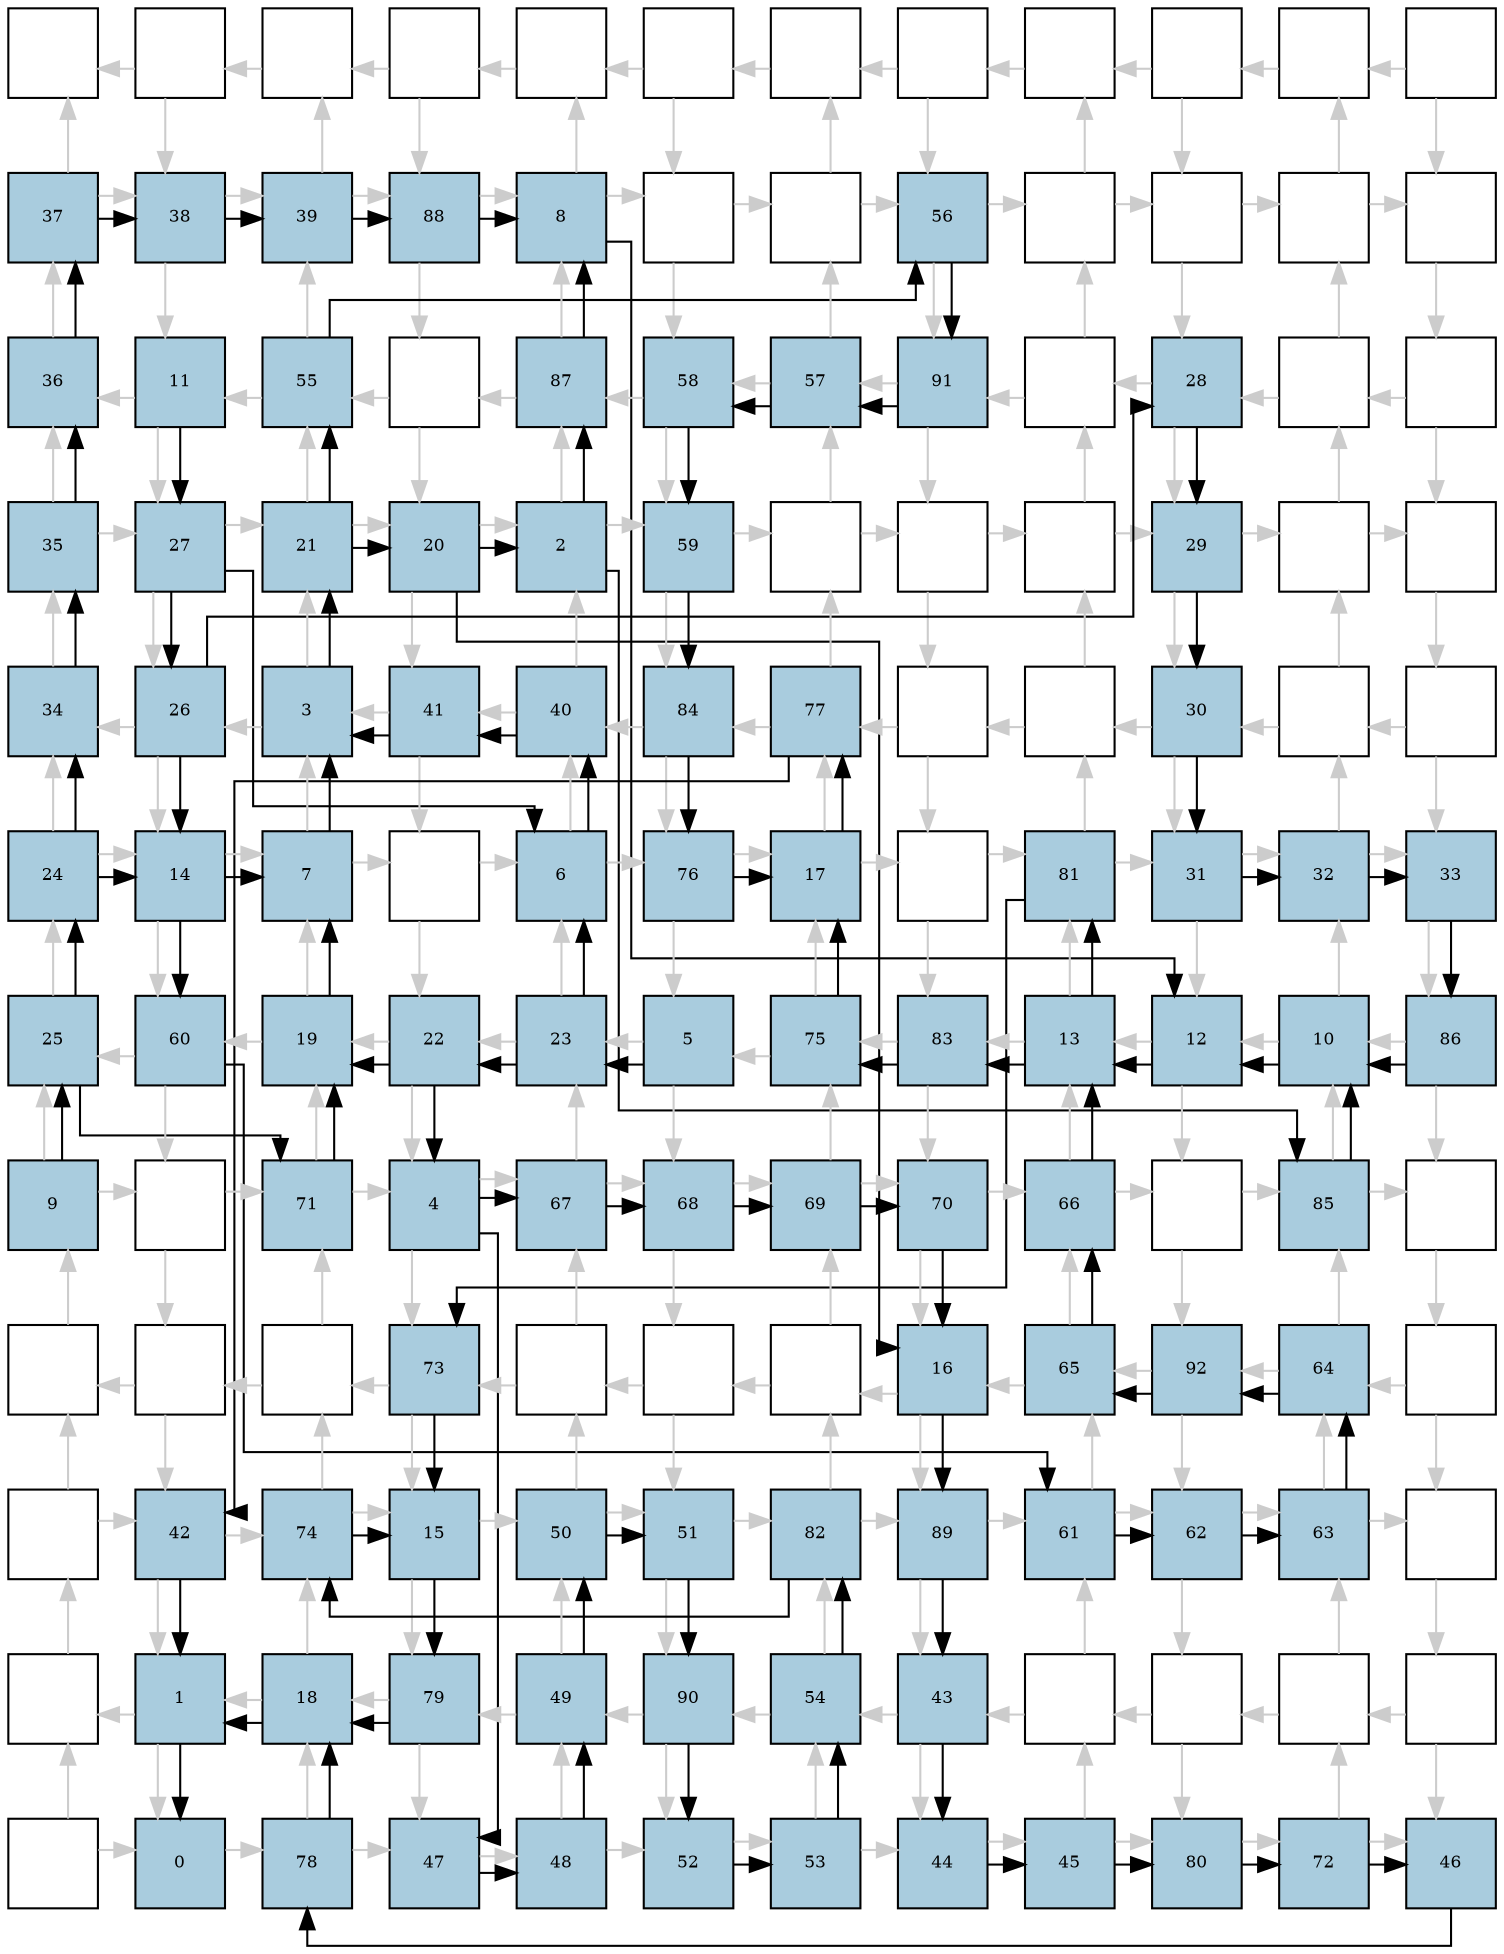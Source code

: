 digraph layout{
rankdir=TB; 

splines=ortho; 

node [style=filled shape=square fixedsize=true width=0.6];
0[label="", fontsize=8, fillcolor="#ffffff"];
1[label="", fontsize=8, fillcolor="#ffffff"];
2[label="", fontsize=8, fillcolor="#ffffff"];
3[label="", fontsize=8, fillcolor="#ffffff"];
4[label="", fontsize=8, fillcolor="#ffffff"];
5[label="", fontsize=8, fillcolor="#ffffff"];
6[label="", fontsize=8, fillcolor="#ffffff"];
7[label="", fontsize=8, fillcolor="#ffffff"];
8[label="", fontsize=8, fillcolor="#ffffff"];
9[label="", fontsize=8, fillcolor="#ffffff"];
10[label="", fontsize=8, fillcolor="#ffffff"];
11[label="", fontsize=8, fillcolor="#ffffff"];
12[label="37", fontsize=8, fillcolor="#a9ccde"];
13[label="38", fontsize=8, fillcolor="#a9ccde"];
14[label="39", fontsize=8, fillcolor="#a9ccde"];
15[label="88", fontsize=8, fillcolor="#a9ccde"];
16[label="8", fontsize=8, fillcolor="#a9ccde"];
17[label="", fontsize=8, fillcolor="#ffffff"];
18[label="", fontsize=8, fillcolor="#ffffff"];
19[label="56", fontsize=8, fillcolor="#a9ccde"];
20[label="", fontsize=8, fillcolor="#ffffff"];
21[label="", fontsize=8, fillcolor="#ffffff"];
22[label="", fontsize=8, fillcolor="#ffffff"];
23[label="", fontsize=8, fillcolor="#ffffff"];
24[label="36", fontsize=8, fillcolor="#a9ccde"];
25[label="11", fontsize=8, fillcolor="#a9ccde"];
26[label="55", fontsize=8, fillcolor="#a9ccde"];
27[label="", fontsize=8, fillcolor="#ffffff"];
28[label="87", fontsize=8, fillcolor="#a9ccde"];
29[label="58", fontsize=8, fillcolor="#a9ccde"];
30[label="57", fontsize=8, fillcolor="#a9ccde"];
31[label="91", fontsize=8, fillcolor="#a9ccde"];
32[label="", fontsize=8, fillcolor="#ffffff"];
33[label="28", fontsize=8, fillcolor="#a9ccde"];
34[label="", fontsize=8, fillcolor="#ffffff"];
35[label="", fontsize=8, fillcolor="#ffffff"];
36[label="35", fontsize=8, fillcolor="#a9ccde"];
37[label="27", fontsize=8, fillcolor="#a9ccde"];
38[label="21", fontsize=8, fillcolor="#a9ccde"];
39[label="20", fontsize=8, fillcolor="#a9ccde"];
40[label="2", fontsize=8, fillcolor="#a9ccde"];
41[label="59", fontsize=8, fillcolor="#a9ccde"];
42[label="", fontsize=8, fillcolor="#ffffff"];
43[label="", fontsize=8, fillcolor="#ffffff"];
44[label="", fontsize=8, fillcolor="#ffffff"];
45[label="29", fontsize=8, fillcolor="#a9ccde"];
46[label="", fontsize=8, fillcolor="#ffffff"];
47[label="", fontsize=8, fillcolor="#ffffff"];
48[label="34", fontsize=8, fillcolor="#a9ccde"];
49[label="26", fontsize=8, fillcolor="#a9ccde"];
50[label="3", fontsize=8, fillcolor="#a9ccde"];
51[label="41", fontsize=8, fillcolor="#a9ccde"];
52[label="40", fontsize=8, fillcolor="#a9ccde"];
53[label="84", fontsize=8, fillcolor="#a9ccde"];
54[label="77", fontsize=8, fillcolor="#a9ccde"];
55[label="", fontsize=8, fillcolor="#ffffff"];
56[label="", fontsize=8, fillcolor="#ffffff"];
57[label="30", fontsize=8, fillcolor="#a9ccde"];
58[label="", fontsize=8, fillcolor="#ffffff"];
59[label="", fontsize=8, fillcolor="#ffffff"];
60[label="24", fontsize=8, fillcolor="#a9ccde"];
61[label="14", fontsize=8, fillcolor="#a9ccde"];
62[label="7", fontsize=8, fillcolor="#a9ccde"];
63[label="", fontsize=8, fillcolor="#ffffff"];
64[label="6", fontsize=8, fillcolor="#a9ccde"];
65[label="76", fontsize=8, fillcolor="#a9ccde"];
66[label="17", fontsize=8, fillcolor="#a9ccde"];
67[label="", fontsize=8, fillcolor="#ffffff"];
68[label="81", fontsize=8, fillcolor="#a9ccde"];
69[label="31", fontsize=8, fillcolor="#a9ccde"];
70[label="32", fontsize=8, fillcolor="#a9ccde"];
71[label="33", fontsize=8, fillcolor="#a9ccde"];
72[label="25", fontsize=8, fillcolor="#a9ccde"];
73[label="60", fontsize=8, fillcolor="#a9ccde"];
74[label="19", fontsize=8, fillcolor="#a9ccde"];
75[label="22", fontsize=8, fillcolor="#a9ccde"];
76[label="23", fontsize=8, fillcolor="#a9ccde"];
77[label="5", fontsize=8, fillcolor="#a9ccde"];
78[label="75", fontsize=8, fillcolor="#a9ccde"];
79[label="83", fontsize=8, fillcolor="#a9ccde"];
80[label="13", fontsize=8, fillcolor="#a9ccde"];
81[label="12", fontsize=8, fillcolor="#a9ccde"];
82[label="10", fontsize=8, fillcolor="#a9ccde"];
83[label="86", fontsize=8, fillcolor="#a9ccde"];
84[label="9", fontsize=8, fillcolor="#a9ccde"];
85[label="", fontsize=8, fillcolor="#ffffff"];
86[label="71", fontsize=8, fillcolor="#a9ccde"];
87[label="4", fontsize=8, fillcolor="#a9ccde"];
88[label="67", fontsize=8, fillcolor="#a9ccde"];
89[label="68", fontsize=8, fillcolor="#a9ccde"];
90[label="69", fontsize=8, fillcolor="#a9ccde"];
91[label="70", fontsize=8, fillcolor="#a9ccde"];
92[label="66", fontsize=8, fillcolor="#a9ccde"];
93[label="", fontsize=8, fillcolor="#ffffff"];
94[label="85", fontsize=8, fillcolor="#a9ccde"];
95[label="", fontsize=8, fillcolor="#ffffff"];
96[label="", fontsize=8, fillcolor="#ffffff"];
97[label="", fontsize=8, fillcolor="#ffffff"];
98[label="", fontsize=8, fillcolor="#ffffff"];
99[label="73", fontsize=8, fillcolor="#a9ccde"];
100[label="", fontsize=8, fillcolor="#ffffff"];
101[label="", fontsize=8, fillcolor="#ffffff"];
102[label="", fontsize=8, fillcolor="#ffffff"];
103[label="16", fontsize=8, fillcolor="#a9ccde"];
104[label="65", fontsize=8, fillcolor="#a9ccde"];
105[label="92", fontsize=8, fillcolor="#a9ccde"];
106[label="64", fontsize=8, fillcolor="#a9ccde"];
107[label="", fontsize=8, fillcolor="#ffffff"];
108[label="", fontsize=8, fillcolor="#ffffff"];
109[label="42", fontsize=8, fillcolor="#a9ccde"];
110[label="74", fontsize=8, fillcolor="#a9ccde"];
111[label="15", fontsize=8, fillcolor="#a9ccde"];
112[label="50", fontsize=8, fillcolor="#a9ccde"];
113[label="51", fontsize=8, fillcolor="#a9ccde"];
114[label="82", fontsize=8, fillcolor="#a9ccde"];
115[label="89", fontsize=8, fillcolor="#a9ccde"];
116[label="61", fontsize=8, fillcolor="#a9ccde"];
117[label="62", fontsize=8, fillcolor="#a9ccde"];
118[label="63", fontsize=8, fillcolor="#a9ccde"];
119[label="", fontsize=8, fillcolor="#ffffff"];
120[label="", fontsize=8, fillcolor="#ffffff"];
121[label="1", fontsize=8, fillcolor="#a9ccde"];
122[label="18", fontsize=8, fillcolor="#a9ccde"];
123[label="79", fontsize=8, fillcolor="#a9ccde"];
124[label="49", fontsize=8, fillcolor="#a9ccde"];
125[label="90", fontsize=8, fillcolor="#a9ccde"];
126[label="54", fontsize=8, fillcolor="#a9ccde"];
127[label="43", fontsize=8, fillcolor="#a9ccde"];
128[label="", fontsize=8, fillcolor="#ffffff"];
129[label="", fontsize=8, fillcolor="#ffffff"];
130[label="", fontsize=8, fillcolor="#ffffff"];
131[label="", fontsize=8, fillcolor="#ffffff"];
132[label="", fontsize=8, fillcolor="#ffffff"];
133[label="0", fontsize=8, fillcolor="#a9ccde"];
134[label="78", fontsize=8, fillcolor="#a9ccde"];
135[label="47", fontsize=8, fillcolor="#a9ccde"];
136[label="48", fontsize=8, fillcolor="#a9ccde"];
137[label="52", fontsize=8, fillcolor="#a9ccde"];
138[label="53", fontsize=8, fillcolor="#a9ccde"];
139[label="44", fontsize=8, fillcolor="#a9ccde"];
140[label="45", fontsize=8, fillcolor="#a9ccde"];
141[label="80", fontsize=8, fillcolor="#a9ccde"];
142[label="72", fontsize=8, fillcolor="#a9ccde"];
143[label="46", fontsize=8, fillcolor="#a9ccde"];
edge [constraint=false, style=vis];
1 -> 0 [color="#cccccc"];
1 -> 13 [color="#cccccc"];
2 -> 1 [color="#cccccc"];
3 -> 2 [color="#cccccc"];
3 -> 15 [color="#cccccc"];
4 -> 3 [color="#cccccc"];
5 -> 4 [color="#cccccc"];
5 -> 17 [color="#cccccc"];
6 -> 5 [color="#cccccc"];
7 -> 6 [color="#cccccc"];
7 -> 19 [color="#cccccc"];
8 -> 7 [color="#cccccc"];
9 -> 8 [color="#cccccc"];
9 -> 21 [color="#cccccc"];
10 -> 9 [color="#cccccc"];
11 -> 10 [color="#cccccc"];
11 -> 23 [color="#cccccc"];
12 -> 13 [color="#cccccc"];
12 -> 0 [color="#cccccc"];
13 -> 25 [color="#cccccc"];
13 -> 14 [color="#cccccc"];
14 -> 15 [color="#cccccc"];
14 -> 2 [color="#cccccc"];
15 -> 27 [color="#cccccc"];
15 -> 16 [color="#cccccc"];
16 -> 17 [color="#cccccc"];
16 -> 4 [color="#cccccc"];
17 -> 29 [color="#cccccc"];
17 -> 18 [color="#cccccc"];
18 -> 19 [color="#cccccc"];
18 -> 6 [color="#cccccc"];
19 -> 31 [color="#cccccc"];
19 -> 20 [color="#cccccc"];
20 -> 21 [color="#cccccc"];
20 -> 8 [color="#cccccc"];
21 -> 33 [color="#cccccc"];
21 -> 22 [color="#cccccc"];
22 -> 23 [color="#cccccc"];
22 -> 10 [color="#cccccc"];
23 -> 35 [color="#cccccc"];
24 -> 12 [color="#cccccc"];
25 -> 24 [color="#cccccc"];
25 -> 37 [color="#cccccc"];
26 -> 14 [color="#cccccc"];
26 -> 25 [color="#cccccc"];
27 -> 26 [color="#cccccc"];
27 -> 39 [color="#cccccc"];
28 -> 16 [color="#cccccc"];
28 -> 27 [color="#cccccc"];
29 -> 28 [color="#cccccc"];
29 -> 41 [color="#cccccc"];
30 -> 18 [color="#cccccc"];
30 -> 29 [color="#cccccc"];
31 -> 30 [color="#cccccc"];
31 -> 43 [color="#cccccc"];
32 -> 20 [color="#cccccc"];
32 -> 31 [color="#cccccc"];
33 -> 32 [color="#cccccc"];
33 -> 45 [color="#cccccc"];
34 -> 22 [color="#cccccc"];
34 -> 33 [color="#cccccc"];
35 -> 34 [color="#cccccc"];
35 -> 47 [color="#cccccc"];
36 -> 37 [color="#cccccc"];
36 -> 24 [color="#cccccc"];
37 -> 49 [color="#cccccc"];
37 -> 38 [color="#cccccc"];
38 -> 39 [color="#cccccc"];
38 -> 26 [color="#cccccc"];
39 -> 51 [color="#cccccc"];
39 -> 40 [color="#cccccc"];
40 -> 41 [color="#cccccc"];
40 -> 28 [color="#cccccc"];
41 -> 53 [color="#cccccc"];
41 -> 42 [color="#cccccc"];
42 -> 43 [color="#cccccc"];
42 -> 30 [color="#cccccc"];
43 -> 55 [color="#cccccc"];
43 -> 44 [color="#cccccc"];
44 -> 45 [color="#cccccc"];
44 -> 32 [color="#cccccc"];
45 -> 57 [color="#cccccc"];
45 -> 46 [color="#cccccc"];
46 -> 47 [color="#cccccc"];
46 -> 34 [color="#cccccc"];
47 -> 59 [color="#cccccc"];
48 -> 36 [color="#cccccc"];
49 -> 48 [color="#cccccc"];
49 -> 61 [color="#cccccc"];
50 -> 38 [color="#cccccc"];
50 -> 49 [color="#cccccc"];
51 -> 50 [color="#cccccc"];
51 -> 63 [color="#cccccc"];
52 -> 40 [color="#cccccc"];
52 -> 51 [color="#cccccc"];
53 -> 52 [color="#cccccc"];
53 -> 65 [color="#cccccc"];
54 -> 42 [color="#cccccc"];
54 -> 53 [color="#cccccc"];
55 -> 54 [color="#cccccc"];
55 -> 67 [color="#cccccc"];
56 -> 44 [color="#cccccc"];
56 -> 55 [color="#cccccc"];
57 -> 56 [color="#cccccc"];
57 -> 69 [color="#cccccc"];
58 -> 46 [color="#cccccc"];
58 -> 57 [color="#cccccc"];
59 -> 58 [color="#cccccc"];
59 -> 71 [color="#cccccc"];
60 -> 61 [color="#cccccc"];
60 -> 48 [color="#cccccc"];
61 -> 73 [color="#cccccc"];
61 -> 62 [color="#cccccc"];
62 -> 63 [color="#cccccc"];
62 -> 50 [color="#cccccc"];
63 -> 75 [color="#cccccc"];
63 -> 64 [color="#cccccc"];
64 -> 65 [color="#cccccc"];
64 -> 52 [color="#cccccc"];
65 -> 77 [color="#cccccc"];
65 -> 66 [color="#cccccc"];
66 -> 67 [color="#cccccc"];
66 -> 54 [color="#cccccc"];
67 -> 79 [color="#cccccc"];
67 -> 68 [color="#cccccc"];
68 -> 69 [color="#cccccc"];
68 -> 56 [color="#cccccc"];
69 -> 81 [color="#cccccc"];
69 -> 70 [color="#cccccc"];
70 -> 71 [color="#cccccc"];
70 -> 58 [color="#cccccc"];
71 -> 83 [color="#cccccc"];
72 -> 60 [color="#cccccc"];
73 -> 72 [color="#cccccc"];
73 -> 85 [color="#cccccc"];
74 -> 62 [color="#cccccc"];
74 -> 73 [color="#cccccc"];
75 -> 74 [color="#cccccc"];
75 -> 87 [color="#cccccc"];
76 -> 64 [color="#cccccc"];
76 -> 75 [color="#cccccc"];
77 -> 76 [color="#cccccc"];
77 -> 89 [color="#cccccc"];
78 -> 66 [color="#cccccc"];
78 -> 77 [color="#cccccc"];
79 -> 78 [color="#cccccc"];
79 -> 91 [color="#cccccc"];
80 -> 68 [color="#cccccc"];
80 -> 79 [color="#cccccc"];
81 -> 80 [color="#cccccc"];
81 -> 93 [color="#cccccc"];
82 -> 70 [color="#cccccc"];
82 -> 81 [color="#cccccc"];
83 -> 82 [color="#cccccc"];
83 -> 95 [color="#cccccc"];
84 -> 85 [color="#cccccc"];
84 -> 72 [color="#cccccc"];
85 -> 97 [color="#cccccc"];
85 -> 86 [color="#cccccc"];
86 -> 87 [color="#cccccc"];
86 -> 74 [color="#cccccc"];
87 -> 99 [color="#cccccc"];
87 -> 88 [color="#cccccc"];
88 -> 89 [color="#cccccc"];
88 -> 76 [color="#cccccc"];
89 -> 101 [color="#cccccc"];
89 -> 90 [color="#cccccc"];
90 -> 91 [color="#cccccc"];
90 -> 78 [color="#cccccc"];
91 -> 103 [color="#cccccc"];
91 -> 92 [color="#cccccc"];
92 -> 93 [color="#cccccc"];
92 -> 80 [color="#cccccc"];
93 -> 105 [color="#cccccc"];
93 -> 94 [color="#cccccc"];
94 -> 95 [color="#cccccc"];
94 -> 82 [color="#cccccc"];
95 -> 107 [color="#cccccc"];
96 -> 84 [color="#cccccc"];
97 -> 96 [color="#cccccc"];
97 -> 109 [color="#cccccc"];
98 -> 86 [color="#cccccc"];
98 -> 97 [color="#cccccc"];
99 -> 98 [color="#cccccc"];
99 -> 111 [color="#cccccc"];
100 -> 88 [color="#cccccc"];
100 -> 99 [color="#cccccc"];
101 -> 100 [color="#cccccc"];
101 -> 113 [color="#cccccc"];
102 -> 90 [color="#cccccc"];
102 -> 101 [color="#cccccc"];
103 -> 102 [color="#cccccc"];
103 -> 115 [color="#cccccc"];
104 -> 92 [color="#cccccc"];
104 -> 103 [color="#cccccc"];
105 -> 104 [color="#cccccc"];
105 -> 117 [color="#cccccc"];
106 -> 94 [color="#cccccc"];
106 -> 105 [color="#cccccc"];
107 -> 106 [color="#cccccc"];
107 -> 119 [color="#cccccc"];
108 -> 109 [color="#cccccc"];
108 -> 96 [color="#cccccc"];
109 -> 121 [color="#cccccc"];
109 -> 110 [color="#cccccc"];
110 -> 111 [color="#cccccc"];
110 -> 98 [color="#cccccc"];
111 -> 123 [color="#cccccc"];
111 -> 112 [color="#cccccc"];
112 -> 113 [color="#cccccc"];
112 -> 100 [color="#cccccc"];
113 -> 125 [color="#cccccc"];
113 -> 114 [color="#cccccc"];
114 -> 115 [color="#cccccc"];
114 -> 102 [color="#cccccc"];
115 -> 127 [color="#cccccc"];
115 -> 116 [color="#cccccc"];
116 -> 117 [color="#cccccc"];
116 -> 104 [color="#cccccc"];
117 -> 129 [color="#cccccc"];
117 -> 118 [color="#cccccc"];
118 -> 119 [color="#cccccc"];
118 -> 106 [color="#cccccc"];
119 -> 131 [color="#cccccc"];
120 -> 108 [color="#cccccc"];
121 -> 120 [color="#cccccc"];
121 -> 133 [color="#cccccc"];
122 -> 110 [color="#cccccc"];
122 -> 121 [color="#cccccc"];
123 -> 122 [color="#cccccc"];
123 -> 135 [color="#cccccc"];
124 -> 112 [color="#cccccc"];
124 -> 123 [color="#cccccc"];
125 -> 124 [color="#cccccc"];
125 -> 137 [color="#cccccc"];
126 -> 114 [color="#cccccc"];
126 -> 125 [color="#cccccc"];
127 -> 126 [color="#cccccc"];
127 -> 139 [color="#cccccc"];
128 -> 116 [color="#cccccc"];
128 -> 127 [color="#cccccc"];
129 -> 128 [color="#cccccc"];
129 -> 141 [color="#cccccc"];
130 -> 118 [color="#cccccc"];
130 -> 129 [color="#cccccc"];
131 -> 130 [color="#cccccc"];
131 -> 143 [color="#cccccc"];
132 -> 133 [color="#cccccc"];
132 -> 120 [color="#cccccc"];
133 -> 134 [color="#cccccc"];
134 -> 135 [color="#cccccc"];
134 -> 122 [color="#cccccc"];
135 -> 136 [color="#cccccc"];
136 -> 137 [color="#cccccc"];
136 -> 124 [color="#cccccc"];
137 -> 138 [color="#cccccc"];
138 -> 139 [color="#cccccc"];
138 -> 126 [color="#cccccc"];
139 -> 140 [color="#cccccc"];
140 -> 141 [color="#cccccc"];
140 -> 128 [color="#cccccc"];
141 -> 142 [color="#cccccc"];
142 -> 143 [color="#cccccc"];
142 -> 130 [color="#cccccc"];
16 -> 81;
82 -> 81;
25 -> 37;
37 -> 49;
84 -> 72;
72 -> 60;
60 -> 61;
49 -> 61;
40 -> 94;
94 -> 82;
49 -> 33;
33 -> 45;
45 -> 57;
57 -> 69;
69 -> 70;
70 -> 71;
71 -> 83;
83 -> 82;
40 -> 28;
28 -> 16;
60 -> 48;
48 -> 36;
36 -> 24;
24 -> 12;
12 -> 13;
13 -> 14;
14 -> 15;
15 -> 16;
64 -> 52;
52 -> 51;
51 -> 50;
62 -> 50;
77 -> 76;
76 -> 75;
76 -> 64;
37 -> 64;
74 -> 62;
61 -> 62;
38 -> 39;
122 -> 121;
66 -> 54;
54 -> 109;
109 -> 121;
103 -> 115;
115 -> 127;
127 -> 139;
139 -> 140;
140 -> 141;
141 -> 142;
142 -> 143;
143 -> 134;
134 -> 122;
111 -> 123;
123 -> 122;
80 -> 68;
68 -> 99;
99 -> 111;
87 -> 135;
135 -> 136;
136 -> 124;
124 -> 112;
112 -> 113;
113 -> 125;
125 -> 137;
137 -> 138;
138 -> 126;
126 -> 114;
114 -> 110;
110 -> 111;
39 -> 40;
80 -> 79;
79 -> 78;
78 -> 66;
38 -> 26;
26 -> 19;
19 -> 31;
31 -> 30;
30 -> 29;
29 -> 41;
41 -> 53;
53 -> 65;
65 -> 66;
75 -> 87;
121 -> 133;
61 -> 73;
73 -> 116;
116 -> 117;
117 -> 118;
118 -> 106;
106 -> 105;
105 -> 104;
104 -> 92;
92 -> 80;
81 -> 80;
39 -> 103;
87 -> 88;
88 -> 89;
89 -> 90;
90 -> 91;
91 -> 103;
50 -> 38;
75 -> 74;
72 -> 86;
86 -> 74;
edge [constraint=true, style=invis];
0 -> 12 -> 24 -> 36 -> 48 -> 60 -> 72 -> 84 -> 96 -> 108 -> 120 -> 132;
1 -> 13 -> 25 -> 37 -> 49 -> 61 -> 73 -> 85 -> 97 -> 109 -> 121 -> 133;
2 -> 14 -> 26 -> 38 -> 50 -> 62 -> 74 -> 86 -> 98 -> 110 -> 122 -> 134;
3 -> 15 -> 27 -> 39 -> 51 -> 63 -> 75 -> 87 -> 99 -> 111 -> 123 -> 135;
4 -> 16 -> 28 -> 40 -> 52 -> 64 -> 76 -> 88 -> 100 -> 112 -> 124 -> 136;
5 -> 17 -> 29 -> 41 -> 53 -> 65 -> 77 -> 89 -> 101 -> 113 -> 125 -> 137;
6 -> 18 -> 30 -> 42 -> 54 -> 66 -> 78 -> 90 -> 102 -> 114 -> 126 -> 138;
7 -> 19 -> 31 -> 43 -> 55 -> 67 -> 79 -> 91 -> 103 -> 115 -> 127 -> 139;
8 -> 20 -> 32 -> 44 -> 56 -> 68 -> 80 -> 92 -> 104 -> 116 -> 128 -> 140;
9 -> 21 -> 33 -> 45 -> 57 -> 69 -> 81 -> 93 -> 105 -> 117 -> 129 -> 141;
10 -> 22 -> 34 -> 46 -> 58 -> 70 -> 82 -> 94 -> 106 -> 118 -> 130 -> 142;
11 -> 23 -> 35 -> 47 -> 59 -> 71 -> 83 -> 95 -> 107 -> 119 -> 131 -> 143;
rank = same { 0 -> 1 -> 2 -> 3 -> 4 -> 5 -> 6 -> 7 -> 8 -> 9 -> 10 -> 11;};
rank = same { 12 -> 13 -> 14 -> 15 -> 16 -> 17 -> 18 -> 19 -> 20 -> 21 -> 22 -> 23;};
rank = same { 24 -> 25 -> 26 -> 27 -> 28 -> 29 -> 30 -> 31 -> 32 -> 33 -> 34 -> 35;};
rank = same { 36 -> 37 -> 38 -> 39 -> 40 -> 41 -> 42 -> 43 -> 44 -> 45 -> 46 -> 47;};
rank = same { 48 -> 49 -> 50 -> 51 -> 52 -> 53 -> 54 -> 55 -> 56 -> 57 -> 58 -> 59;};
rank = same { 60 -> 61 -> 62 -> 63 -> 64 -> 65 -> 66 -> 67 -> 68 -> 69 -> 70 -> 71;};
rank = same { 72 -> 73 -> 74 -> 75 -> 76 -> 77 -> 78 -> 79 -> 80 -> 81 -> 82 -> 83;};
rank = same { 84 -> 85 -> 86 -> 87 -> 88 -> 89 -> 90 -> 91 -> 92 -> 93 -> 94 -> 95;};
rank = same { 96 -> 97 -> 98 -> 99 -> 100 -> 101 -> 102 -> 103 -> 104 -> 105 -> 106 -> 107;};
rank = same { 108 -> 109 -> 110 -> 111 -> 112 -> 113 -> 114 -> 115 -> 116 -> 117 -> 118 -> 119;};
rank = same { 120 -> 121 -> 122 -> 123 -> 124 -> 125 -> 126 -> 127 -> 128 -> 129 -> 130 -> 131;};
rank = same { 132 -> 133 -> 134 -> 135 -> 136 -> 137 -> 138 -> 139 -> 140 -> 141 -> 142 -> 143;};
}
